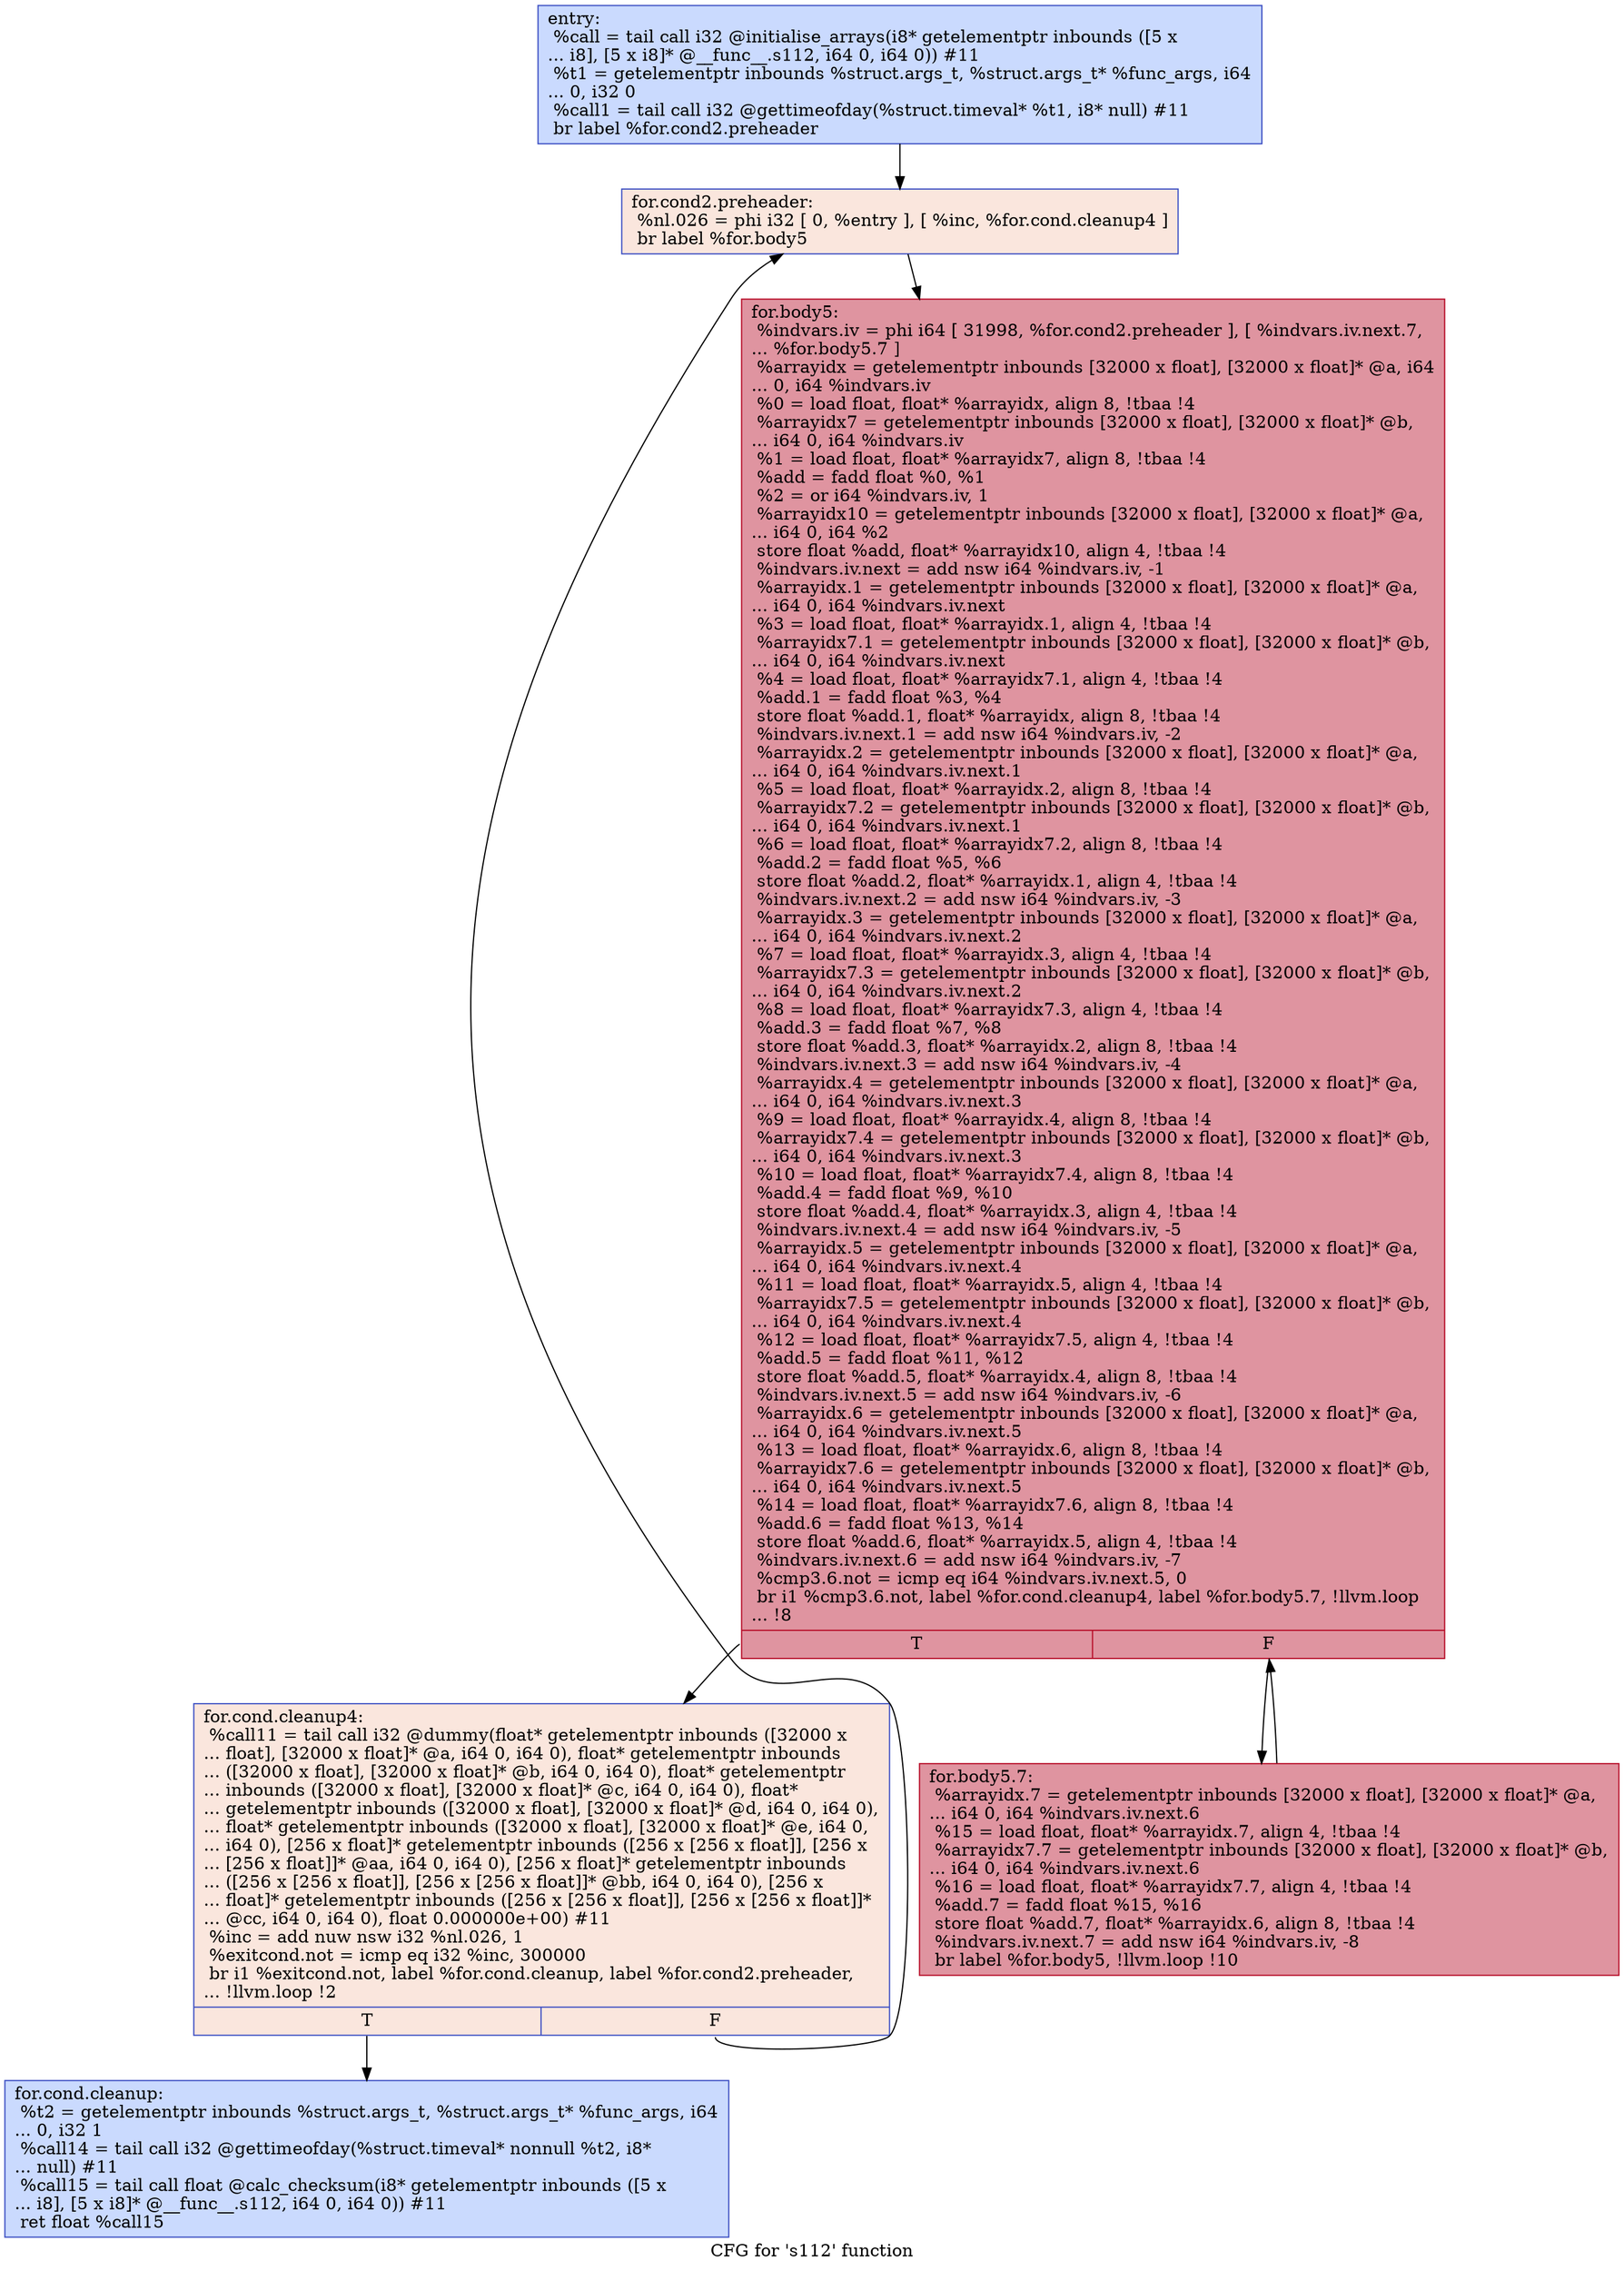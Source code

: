 digraph "CFG for 's112' function" {
	label="CFG for 's112' function";

	Node0x564c9394d230 [shape=record,color="#3d50c3ff", style=filled, fillcolor="#88abfd70",label="{entry:\l  %call = tail call i32 @initialise_arrays(i8* getelementptr inbounds ([5 x\l... i8], [5 x i8]* @__func__.s112, i64 0, i64 0)) #11\l  %t1 = getelementptr inbounds %struct.args_t, %struct.args_t* %func_args, i64\l... 0, i32 0\l  %call1 = tail call i32 @gettimeofday(%struct.timeval* %t1, i8* null) #11\l  br label %for.cond2.preheader\l}"];
	Node0x564c9394d230 -> Node0x564c9394d6d0;
	Node0x564c9394d6d0 [shape=record,color="#3d50c3ff", style=filled, fillcolor="#f3c7b170",label="{for.cond2.preheader:                              \l  %nl.026 = phi i32 [ 0, %entry ], [ %inc, %for.cond.cleanup4 ]\l  br label %for.body5\l}"];
	Node0x564c9394d6d0 -> Node0x564c9394d900;
	Node0x564c9394da20 [shape=record,color="#3d50c3ff", style=filled, fillcolor="#88abfd70",label="{for.cond.cleanup:                                 \l  %t2 = getelementptr inbounds %struct.args_t, %struct.args_t* %func_args, i64\l... 0, i32 1\l  %call14 = tail call i32 @gettimeofday(%struct.timeval* nonnull %t2, i8*\l... null) #11\l  %call15 = tail call float @calc_checksum(i8* getelementptr inbounds ([5 x\l... i8], [5 x i8]* @__func__.s112, i64 0, i64 0)) #11\l  ret float %call15\l}"];
	Node0x564c9394d7f0 [shape=record,color="#3d50c3ff", style=filled, fillcolor="#f3c7b170",label="{for.cond.cleanup4:                                \l  %call11 = tail call i32 @dummy(float* getelementptr inbounds ([32000 x\l... float], [32000 x float]* @a, i64 0, i64 0), float* getelementptr inbounds\l... ([32000 x float], [32000 x float]* @b, i64 0, i64 0), float* getelementptr\l... inbounds ([32000 x float], [32000 x float]* @c, i64 0, i64 0), float*\l... getelementptr inbounds ([32000 x float], [32000 x float]* @d, i64 0, i64 0),\l... float* getelementptr inbounds ([32000 x float], [32000 x float]* @e, i64 0,\l... i64 0), [256 x float]* getelementptr inbounds ([256 x [256 x float]], [256 x\l... [256 x float]]* @aa, i64 0, i64 0), [256 x float]* getelementptr inbounds\l... ([256 x [256 x float]], [256 x [256 x float]]* @bb, i64 0, i64 0), [256 x\l... float]* getelementptr inbounds ([256 x [256 x float]], [256 x [256 x float]]*\l... @cc, i64 0, i64 0), float 0.000000e+00) #11\l  %inc = add nuw nsw i32 %nl.026, 1\l  %exitcond.not = icmp eq i32 %inc, 300000\l  br i1 %exitcond.not, label %for.cond.cleanup, label %for.cond2.preheader,\l... !llvm.loop !2\l|{<s0>T|<s1>F}}"];
	Node0x564c9394d7f0:s0 -> Node0x564c9394da20;
	Node0x564c9394d7f0:s1 -> Node0x564c9394d6d0;
	Node0x564c9394d900 [shape=record,color="#b70d28ff", style=filled, fillcolor="#b70d2870",label="{for.body5:                                        \l  %indvars.iv = phi i64 [ 31998, %for.cond2.preheader ], [ %indvars.iv.next.7,\l... %for.body5.7 ]\l  %arrayidx = getelementptr inbounds [32000 x float], [32000 x float]* @a, i64\l... 0, i64 %indvars.iv\l  %0 = load float, float* %arrayidx, align 8, !tbaa !4\l  %arrayidx7 = getelementptr inbounds [32000 x float], [32000 x float]* @b,\l... i64 0, i64 %indvars.iv\l  %1 = load float, float* %arrayidx7, align 8, !tbaa !4\l  %add = fadd float %0, %1\l  %2 = or i64 %indvars.iv, 1\l  %arrayidx10 = getelementptr inbounds [32000 x float], [32000 x float]* @a,\l... i64 0, i64 %2\l  store float %add, float* %arrayidx10, align 4, !tbaa !4\l  %indvars.iv.next = add nsw i64 %indvars.iv, -1\l  %arrayidx.1 = getelementptr inbounds [32000 x float], [32000 x float]* @a,\l... i64 0, i64 %indvars.iv.next\l  %3 = load float, float* %arrayidx.1, align 4, !tbaa !4\l  %arrayidx7.1 = getelementptr inbounds [32000 x float], [32000 x float]* @b,\l... i64 0, i64 %indvars.iv.next\l  %4 = load float, float* %arrayidx7.1, align 4, !tbaa !4\l  %add.1 = fadd float %3, %4\l  store float %add.1, float* %arrayidx, align 8, !tbaa !4\l  %indvars.iv.next.1 = add nsw i64 %indvars.iv, -2\l  %arrayidx.2 = getelementptr inbounds [32000 x float], [32000 x float]* @a,\l... i64 0, i64 %indvars.iv.next.1\l  %5 = load float, float* %arrayidx.2, align 8, !tbaa !4\l  %arrayidx7.2 = getelementptr inbounds [32000 x float], [32000 x float]* @b,\l... i64 0, i64 %indvars.iv.next.1\l  %6 = load float, float* %arrayidx7.2, align 8, !tbaa !4\l  %add.2 = fadd float %5, %6\l  store float %add.2, float* %arrayidx.1, align 4, !tbaa !4\l  %indvars.iv.next.2 = add nsw i64 %indvars.iv, -3\l  %arrayidx.3 = getelementptr inbounds [32000 x float], [32000 x float]* @a,\l... i64 0, i64 %indvars.iv.next.2\l  %7 = load float, float* %arrayidx.3, align 4, !tbaa !4\l  %arrayidx7.3 = getelementptr inbounds [32000 x float], [32000 x float]* @b,\l... i64 0, i64 %indvars.iv.next.2\l  %8 = load float, float* %arrayidx7.3, align 4, !tbaa !4\l  %add.3 = fadd float %7, %8\l  store float %add.3, float* %arrayidx.2, align 8, !tbaa !4\l  %indvars.iv.next.3 = add nsw i64 %indvars.iv, -4\l  %arrayidx.4 = getelementptr inbounds [32000 x float], [32000 x float]* @a,\l... i64 0, i64 %indvars.iv.next.3\l  %9 = load float, float* %arrayidx.4, align 8, !tbaa !4\l  %arrayidx7.4 = getelementptr inbounds [32000 x float], [32000 x float]* @b,\l... i64 0, i64 %indvars.iv.next.3\l  %10 = load float, float* %arrayidx7.4, align 8, !tbaa !4\l  %add.4 = fadd float %9, %10\l  store float %add.4, float* %arrayidx.3, align 4, !tbaa !4\l  %indvars.iv.next.4 = add nsw i64 %indvars.iv, -5\l  %arrayidx.5 = getelementptr inbounds [32000 x float], [32000 x float]* @a,\l... i64 0, i64 %indvars.iv.next.4\l  %11 = load float, float* %arrayidx.5, align 4, !tbaa !4\l  %arrayidx7.5 = getelementptr inbounds [32000 x float], [32000 x float]* @b,\l... i64 0, i64 %indvars.iv.next.4\l  %12 = load float, float* %arrayidx7.5, align 4, !tbaa !4\l  %add.5 = fadd float %11, %12\l  store float %add.5, float* %arrayidx.4, align 8, !tbaa !4\l  %indvars.iv.next.5 = add nsw i64 %indvars.iv, -6\l  %arrayidx.6 = getelementptr inbounds [32000 x float], [32000 x float]* @a,\l... i64 0, i64 %indvars.iv.next.5\l  %13 = load float, float* %arrayidx.6, align 8, !tbaa !4\l  %arrayidx7.6 = getelementptr inbounds [32000 x float], [32000 x float]* @b,\l... i64 0, i64 %indvars.iv.next.5\l  %14 = load float, float* %arrayidx7.6, align 8, !tbaa !4\l  %add.6 = fadd float %13, %14\l  store float %add.6, float* %arrayidx.5, align 4, !tbaa !4\l  %indvars.iv.next.6 = add nsw i64 %indvars.iv, -7\l  %cmp3.6.not = icmp eq i64 %indvars.iv.next.5, 0\l  br i1 %cmp3.6.not, label %for.cond.cleanup4, label %for.body5.7, !llvm.loop\l... !8\l|{<s0>T|<s1>F}}"];
	Node0x564c9394d900:s0 -> Node0x564c9394d7f0;
	Node0x564c9394d900:s1 -> Node0x564c93962ce0;
	Node0x564c93962ce0 [shape=record,color="#b70d28ff", style=filled, fillcolor="#b70d2870",label="{for.body5.7:                                      \l  %arrayidx.7 = getelementptr inbounds [32000 x float], [32000 x float]* @a,\l... i64 0, i64 %indvars.iv.next.6\l  %15 = load float, float* %arrayidx.7, align 4, !tbaa !4\l  %arrayidx7.7 = getelementptr inbounds [32000 x float], [32000 x float]* @b,\l... i64 0, i64 %indvars.iv.next.6\l  %16 = load float, float* %arrayidx7.7, align 4, !tbaa !4\l  %add.7 = fadd float %15, %16\l  store float %add.7, float* %arrayidx.6, align 8, !tbaa !4\l  %indvars.iv.next.7 = add nsw i64 %indvars.iv, -8\l  br label %for.body5, !llvm.loop !10\l}"];
	Node0x564c93962ce0 -> Node0x564c9394d900;
}

